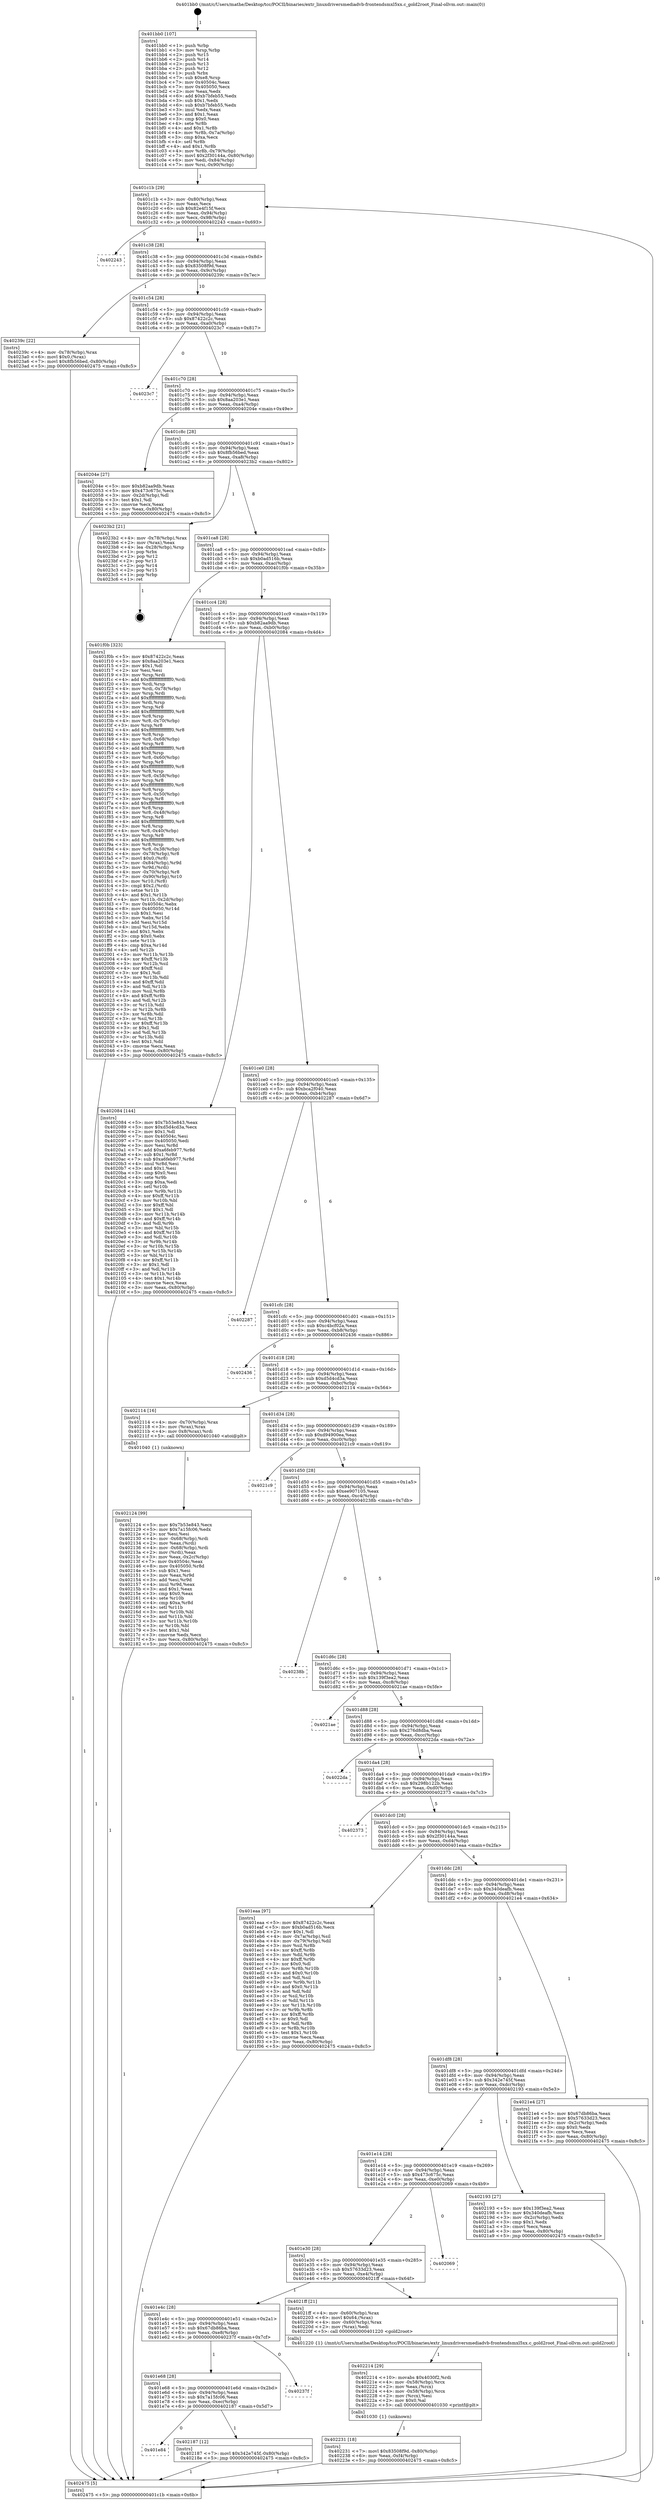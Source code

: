 digraph "0x401bb0" {
  label = "0x401bb0 (/mnt/c/Users/mathe/Desktop/tcc/POCII/binaries/extr_linuxdriversmediadvb-frontendsmxl5xx.c_gold2root_Final-ollvm.out::main(0))"
  labelloc = "t"
  node[shape=record]

  Entry [label="",width=0.3,height=0.3,shape=circle,fillcolor=black,style=filled]
  "0x401c1b" [label="{
     0x401c1b [29]\l
     | [instrs]\l
     &nbsp;&nbsp;0x401c1b \<+3\>: mov -0x80(%rbp),%eax\l
     &nbsp;&nbsp;0x401c1e \<+2\>: mov %eax,%ecx\l
     &nbsp;&nbsp;0x401c20 \<+6\>: sub $0x82e4f15f,%ecx\l
     &nbsp;&nbsp;0x401c26 \<+6\>: mov %eax,-0x94(%rbp)\l
     &nbsp;&nbsp;0x401c2c \<+6\>: mov %ecx,-0x98(%rbp)\l
     &nbsp;&nbsp;0x401c32 \<+6\>: je 0000000000402243 \<main+0x693\>\l
  }"]
  "0x402243" [label="{
     0x402243\l
  }", style=dashed]
  "0x401c38" [label="{
     0x401c38 [28]\l
     | [instrs]\l
     &nbsp;&nbsp;0x401c38 \<+5\>: jmp 0000000000401c3d \<main+0x8d\>\l
     &nbsp;&nbsp;0x401c3d \<+6\>: mov -0x94(%rbp),%eax\l
     &nbsp;&nbsp;0x401c43 \<+5\>: sub $0x83508f9d,%eax\l
     &nbsp;&nbsp;0x401c48 \<+6\>: mov %eax,-0x9c(%rbp)\l
     &nbsp;&nbsp;0x401c4e \<+6\>: je 000000000040239c \<main+0x7ec\>\l
  }"]
  Exit [label="",width=0.3,height=0.3,shape=circle,fillcolor=black,style=filled,peripheries=2]
  "0x40239c" [label="{
     0x40239c [22]\l
     | [instrs]\l
     &nbsp;&nbsp;0x40239c \<+4\>: mov -0x78(%rbp),%rax\l
     &nbsp;&nbsp;0x4023a0 \<+6\>: movl $0x0,(%rax)\l
     &nbsp;&nbsp;0x4023a6 \<+7\>: movl $0x8fb56bed,-0x80(%rbp)\l
     &nbsp;&nbsp;0x4023ad \<+5\>: jmp 0000000000402475 \<main+0x8c5\>\l
  }"]
  "0x401c54" [label="{
     0x401c54 [28]\l
     | [instrs]\l
     &nbsp;&nbsp;0x401c54 \<+5\>: jmp 0000000000401c59 \<main+0xa9\>\l
     &nbsp;&nbsp;0x401c59 \<+6\>: mov -0x94(%rbp),%eax\l
     &nbsp;&nbsp;0x401c5f \<+5\>: sub $0x87422c2c,%eax\l
     &nbsp;&nbsp;0x401c64 \<+6\>: mov %eax,-0xa0(%rbp)\l
     &nbsp;&nbsp;0x401c6a \<+6\>: je 00000000004023c7 \<main+0x817\>\l
  }"]
  "0x402231" [label="{
     0x402231 [18]\l
     | [instrs]\l
     &nbsp;&nbsp;0x402231 \<+7\>: movl $0x83508f9d,-0x80(%rbp)\l
     &nbsp;&nbsp;0x402238 \<+6\>: mov %eax,-0xf4(%rbp)\l
     &nbsp;&nbsp;0x40223e \<+5\>: jmp 0000000000402475 \<main+0x8c5\>\l
  }"]
  "0x4023c7" [label="{
     0x4023c7\l
  }", style=dashed]
  "0x401c70" [label="{
     0x401c70 [28]\l
     | [instrs]\l
     &nbsp;&nbsp;0x401c70 \<+5\>: jmp 0000000000401c75 \<main+0xc5\>\l
     &nbsp;&nbsp;0x401c75 \<+6\>: mov -0x94(%rbp),%eax\l
     &nbsp;&nbsp;0x401c7b \<+5\>: sub $0x8aa203e1,%eax\l
     &nbsp;&nbsp;0x401c80 \<+6\>: mov %eax,-0xa4(%rbp)\l
     &nbsp;&nbsp;0x401c86 \<+6\>: je 000000000040204e \<main+0x49e\>\l
  }"]
  "0x402214" [label="{
     0x402214 [29]\l
     | [instrs]\l
     &nbsp;&nbsp;0x402214 \<+10\>: movabs $0x4030f2,%rdi\l
     &nbsp;&nbsp;0x40221e \<+4\>: mov -0x58(%rbp),%rcx\l
     &nbsp;&nbsp;0x402222 \<+2\>: mov %eax,(%rcx)\l
     &nbsp;&nbsp;0x402224 \<+4\>: mov -0x58(%rbp),%rcx\l
     &nbsp;&nbsp;0x402228 \<+2\>: mov (%rcx),%esi\l
     &nbsp;&nbsp;0x40222a \<+2\>: mov $0x0,%al\l
     &nbsp;&nbsp;0x40222c \<+5\>: call 0000000000401030 \<printf@plt\>\l
     | [calls]\l
     &nbsp;&nbsp;0x401030 \{1\} (unknown)\l
  }"]
  "0x40204e" [label="{
     0x40204e [27]\l
     | [instrs]\l
     &nbsp;&nbsp;0x40204e \<+5\>: mov $0xb82aa9db,%eax\l
     &nbsp;&nbsp;0x402053 \<+5\>: mov $0x473c675c,%ecx\l
     &nbsp;&nbsp;0x402058 \<+3\>: mov -0x2d(%rbp),%dl\l
     &nbsp;&nbsp;0x40205b \<+3\>: test $0x1,%dl\l
     &nbsp;&nbsp;0x40205e \<+3\>: cmovne %ecx,%eax\l
     &nbsp;&nbsp;0x402061 \<+3\>: mov %eax,-0x80(%rbp)\l
     &nbsp;&nbsp;0x402064 \<+5\>: jmp 0000000000402475 \<main+0x8c5\>\l
  }"]
  "0x401c8c" [label="{
     0x401c8c [28]\l
     | [instrs]\l
     &nbsp;&nbsp;0x401c8c \<+5\>: jmp 0000000000401c91 \<main+0xe1\>\l
     &nbsp;&nbsp;0x401c91 \<+6\>: mov -0x94(%rbp),%eax\l
     &nbsp;&nbsp;0x401c97 \<+5\>: sub $0x8fb56bed,%eax\l
     &nbsp;&nbsp;0x401c9c \<+6\>: mov %eax,-0xa8(%rbp)\l
     &nbsp;&nbsp;0x401ca2 \<+6\>: je 00000000004023b2 \<main+0x802\>\l
  }"]
  "0x401e84" [label="{
     0x401e84\l
  }", style=dashed]
  "0x4023b2" [label="{
     0x4023b2 [21]\l
     | [instrs]\l
     &nbsp;&nbsp;0x4023b2 \<+4\>: mov -0x78(%rbp),%rax\l
     &nbsp;&nbsp;0x4023b6 \<+2\>: mov (%rax),%eax\l
     &nbsp;&nbsp;0x4023b8 \<+4\>: lea -0x28(%rbp),%rsp\l
     &nbsp;&nbsp;0x4023bc \<+1\>: pop %rbx\l
     &nbsp;&nbsp;0x4023bd \<+2\>: pop %r12\l
     &nbsp;&nbsp;0x4023bf \<+2\>: pop %r13\l
     &nbsp;&nbsp;0x4023c1 \<+2\>: pop %r14\l
     &nbsp;&nbsp;0x4023c3 \<+2\>: pop %r15\l
     &nbsp;&nbsp;0x4023c5 \<+1\>: pop %rbp\l
     &nbsp;&nbsp;0x4023c6 \<+1\>: ret\l
  }"]
  "0x401ca8" [label="{
     0x401ca8 [28]\l
     | [instrs]\l
     &nbsp;&nbsp;0x401ca8 \<+5\>: jmp 0000000000401cad \<main+0xfd\>\l
     &nbsp;&nbsp;0x401cad \<+6\>: mov -0x94(%rbp),%eax\l
     &nbsp;&nbsp;0x401cb3 \<+5\>: sub $0xb0ad516b,%eax\l
     &nbsp;&nbsp;0x401cb8 \<+6\>: mov %eax,-0xac(%rbp)\l
     &nbsp;&nbsp;0x401cbe \<+6\>: je 0000000000401f0b \<main+0x35b\>\l
  }"]
  "0x402187" [label="{
     0x402187 [12]\l
     | [instrs]\l
     &nbsp;&nbsp;0x402187 \<+7\>: movl $0x342e745f,-0x80(%rbp)\l
     &nbsp;&nbsp;0x40218e \<+5\>: jmp 0000000000402475 \<main+0x8c5\>\l
  }"]
  "0x401f0b" [label="{
     0x401f0b [323]\l
     | [instrs]\l
     &nbsp;&nbsp;0x401f0b \<+5\>: mov $0x87422c2c,%eax\l
     &nbsp;&nbsp;0x401f10 \<+5\>: mov $0x8aa203e1,%ecx\l
     &nbsp;&nbsp;0x401f15 \<+2\>: mov $0x1,%dl\l
     &nbsp;&nbsp;0x401f17 \<+2\>: xor %esi,%esi\l
     &nbsp;&nbsp;0x401f19 \<+3\>: mov %rsp,%rdi\l
     &nbsp;&nbsp;0x401f1c \<+4\>: add $0xfffffffffffffff0,%rdi\l
     &nbsp;&nbsp;0x401f20 \<+3\>: mov %rdi,%rsp\l
     &nbsp;&nbsp;0x401f23 \<+4\>: mov %rdi,-0x78(%rbp)\l
     &nbsp;&nbsp;0x401f27 \<+3\>: mov %rsp,%rdi\l
     &nbsp;&nbsp;0x401f2a \<+4\>: add $0xfffffffffffffff0,%rdi\l
     &nbsp;&nbsp;0x401f2e \<+3\>: mov %rdi,%rsp\l
     &nbsp;&nbsp;0x401f31 \<+3\>: mov %rsp,%r8\l
     &nbsp;&nbsp;0x401f34 \<+4\>: add $0xfffffffffffffff0,%r8\l
     &nbsp;&nbsp;0x401f38 \<+3\>: mov %r8,%rsp\l
     &nbsp;&nbsp;0x401f3b \<+4\>: mov %r8,-0x70(%rbp)\l
     &nbsp;&nbsp;0x401f3f \<+3\>: mov %rsp,%r8\l
     &nbsp;&nbsp;0x401f42 \<+4\>: add $0xfffffffffffffff0,%r8\l
     &nbsp;&nbsp;0x401f46 \<+3\>: mov %r8,%rsp\l
     &nbsp;&nbsp;0x401f49 \<+4\>: mov %r8,-0x68(%rbp)\l
     &nbsp;&nbsp;0x401f4d \<+3\>: mov %rsp,%r8\l
     &nbsp;&nbsp;0x401f50 \<+4\>: add $0xfffffffffffffff0,%r8\l
     &nbsp;&nbsp;0x401f54 \<+3\>: mov %r8,%rsp\l
     &nbsp;&nbsp;0x401f57 \<+4\>: mov %r8,-0x60(%rbp)\l
     &nbsp;&nbsp;0x401f5b \<+3\>: mov %rsp,%r8\l
     &nbsp;&nbsp;0x401f5e \<+4\>: add $0xfffffffffffffff0,%r8\l
     &nbsp;&nbsp;0x401f62 \<+3\>: mov %r8,%rsp\l
     &nbsp;&nbsp;0x401f65 \<+4\>: mov %r8,-0x58(%rbp)\l
     &nbsp;&nbsp;0x401f69 \<+3\>: mov %rsp,%r8\l
     &nbsp;&nbsp;0x401f6c \<+4\>: add $0xfffffffffffffff0,%r8\l
     &nbsp;&nbsp;0x401f70 \<+3\>: mov %r8,%rsp\l
     &nbsp;&nbsp;0x401f73 \<+4\>: mov %r8,-0x50(%rbp)\l
     &nbsp;&nbsp;0x401f77 \<+3\>: mov %rsp,%r8\l
     &nbsp;&nbsp;0x401f7a \<+4\>: add $0xfffffffffffffff0,%r8\l
     &nbsp;&nbsp;0x401f7e \<+3\>: mov %r8,%rsp\l
     &nbsp;&nbsp;0x401f81 \<+4\>: mov %r8,-0x48(%rbp)\l
     &nbsp;&nbsp;0x401f85 \<+3\>: mov %rsp,%r8\l
     &nbsp;&nbsp;0x401f88 \<+4\>: add $0xfffffffffffffff0,%r8\l
     &nbsp;&nbsp;0x401f8c \<+3\>: mov %r8,%rsp\l
     &nbsp;&nbsp;0x401f8f \<+4\>: mov %r8,-0x40(%rbp)\l
     &nbsp;&nbsp;0x401f93 \<+3\>: mov %rsp,%r8\l
     &nbsp;&nbsp;0x401f96 \<+4\>: add $0xfffffffffffffff0,%r8\l
     &nbsp;&nbsp;0x401f9a \<+3\>: mov %r8,%rsp\l
     &nbsp;&nbsp;0x401f9d \<+4\>: mov %r8,-0x38(%rbp)\l
     &nbsp;&nbsp;0x401fa1 \<+4\>: mov -0x78(%rbp),%r8\l
     &nbsp;&nbsp;0x401fa5 \<+7\>: movl $0x0,(%r8)\l
     &nbsp;&nbsp;0x401fac \<+7\>: mov -0x84(%rbp),%r9d\l
     &nbsp;&nbsp;0x401fb3 \<+3\>: mov %r9d,(%rdi)\l
     &nbsp;&nbsp;0x401fb6 \<+4\>: mov -0x70(%rbp),%r8\l
     &nbsp;&nbsp;0x401fba \<+7\>: mov -0x90(%rbp),%r10\l
     &nbsp;&nbsp;0x401fc1 \<+3\>: mov %r10,(%r8)\l
     &nbsp;&nbsp;0x401fc4 \<+3\>: cmpl $0x2,(%rdi)\l
     &nbsp;&nbsp;0x401fc7 \<+4\>: setne %r11b\l
     &nbsp;&nbsp;0x401fcb \<+4\>: and $0x1,%r11b\l
     &nbsp;&nbsp;0x401fcf \<+4\>: mov %r11b,-0x2d(%rbp)\l
     &nbsp;&nbsp;0x401fd3 \<+7\>: mov 0x40504c,%ebx\l
     &nbsp;&nbsp;0x401fda \<+8\>: mov 0x405050,%r14d\l
     &nbsp;&nbsp;0x401fe2 \<+3\>: sub $0x1,%esi\l
     &nbsp;&nbsp;0x401fe5 \<+3\>: mov %ebx,%r15d\l
     &nbsp;&nbsp;0x401fe8 \<+3\>: add %esi,%r15d\l
     &nbsp;&nbsp;0x401feb \<+4\>: imul %r15d,%ebx\l
     &nbsp;&nbsp;0x401fef \<+3\>: and $0x1,%ebx\l
     &nbsp;&nbsp;0x401ff2 \<+3\>: cmp $0x0,%ebx\l
     &nbsp;&nbsp;0x401ff5 \<+4\>: sete %r11b\l
     &nbsp;&nbsp;0x401ff9 \<+4\>: cmp $0xa,%r14d\l
     &nbsp;&nbsp;0x401ffd \<+4\>: setl %r12b\l
     &nbsp;&nbsp;0x402001 \<+3\>: mov %r11b,%r13b\l
     &nbsp;&nbsp;0x402004 \<+4\>: xor $0xff,%r13b\l
     &nbsp;&nbsp;0x402008 \<+3\>: mov %r12b,%sil\l
     &nbsp;&nbsp;0x40200b \<+4\>: xor $0xff,%sil\l
     &nbsp;&nbsp;0x40200f \<+3\>: xor $0x1,%dl\l
     &nbsp;&nbsp;0x402012 \<+3\>: mov %r13b,%dil\l
     &nbsp;&nbsp;0x402015 \<+4\>: and $0xff,%dil\l
     &nbsp;&nbsp;0x402019 \<+3\>: and %dl,%r11b\l
     &nbsp;&nbsp;0x40201c \<+3\>: mov %sil,%r8b\l
     &nbsp;&nbsp;0x40201f \<+4\>: and $0xff,%r8b\l
     &nbsp;&nbsp;0x402023 \<+3\>: and %dl,%r12b\l
     &nbsp;&nbsp;0x402026 \<+3\>: or %r11b,%dil\l
     &nbsp;&nbsp;0x402029 \<+3\>: or %r12b,%r8b\l
     &nbsp;&nbsp;0x40202c \<+3\>: xor %r8b,%dil\l
     &nbsp;&nbsp;0x40202f \<+3\>: or %sil,%r13b\l
     &nbsp;&nbsp;0x402032 \<+4\>: xor $0xff,%r13b\l
     &nbsp;&nbsp;0x402036 \<+3\>: or $0x1,%dl\l
     &nbsp;&nbsp;0x402039 \<+3\>: and %dl,%r13b\l
     &nbsp;&nbsp;0x40203c \<+3\>: or %r13b,%dil\l
     &nbsp;&nbsp;0x40203f \<+4\>: test $0x1,%dil\l
     &nbsp;&nbsp;0x402043 \<+3\>: cmovne %ecx,%eax\l
     &nbsp;&nbsp;0x402046 \<+3\>: mov %eax,-0x80(%rbp)\l
     &nbsp;&nbsp;0x402049 \<+5\>: jmp 0000000000402475 \<main+0x8c5\>\l
  }"]
  "0x401cc4" [label="{
     0x401cc4 [28]\l
     | [instrs]\l
     &nbsp;&nbsp;0x401cc4 \<+5\>: jmp 0000000000401cc9 \<main+0x119\>\l
     &nbsp;&nbsp;0x401cc9 \<+6\>: mov -0x94(%rbp),%eax\l
     &nbsp;&nbsp;0x401ccf \<+5\>: sub $0xb82aa9db,%eax\l
     &nbsp;&nbsp;0x401cd4 \<+6\>: mov %eax,-0xb0(%rbp)\l
     &nbsp;&nbsp;0x401cda \<+6\>: je 0000000000402084 \<main+0x4d4\>\l
  }"]
  "0x401e68" [label="{
     0x401e68 [28]\l
     | [instrs]\l
     &nbsp;&nbsp;0x401e68 \<+5\>: jmp 0000000000401e6d \<main+0x2bd\>\l
     &nbsp;&nbsp;0x401e6d \<+6\>: mov -0x94(%rbp),%eax\l
     &nbsp;&nbsp;0x401e73 \<+5\>: sub $0x7a15fc06,%eax\l
     &nbsp;&nbsp;0x401e78 \<+6\>: mov %eax,-0xec(%rbp)\l
     &nbsp;&nbsp;0x401e7e \<+6\>: je 0000000000402187 \<main+0x5d7\>\l
  }"]
  "0x402084" [label="{
     0x402084 [144]\l
     | [instrs]\l
     &nbsp;&nbsp;0x402084 \<+5\>: mov $0x7b53e843,%eax\l
     &nbsp;&nbsp;0x402089 \<+5\>: mov $0xd5d4cd3a,%ecx\l
     &nbsp;&nbsp;0x40208e \<+2\>: mov $0x1,%dl\l
     &nbsp;&nbsp;0x402090 \<+7\>: mov 0x40504c,%esi\l
     &nbsp;&nbsp;0x402097 \<+7\>: mov 0x405050,%edi\l
     &nbsp;&nbsp;0x40209e \<+3\>: mov %esi,%r8d\l
     &nbsp;&nbsp;0x4020a1 \<+7\>: add $0xa6feb977,%r8d\l
     &nbsp;&nbsp;0x4020a8 \<+4\>: sub $0x1,%r8d\l
     &nbsp;&nbsp;0x4020ac \<+7\>: sub $0xa6feb977,%r8d\l
     &nbsp;&nbsp;0x4020b3 \<+4\>: imul %r8d,%esi\l
     &nbsp;&nbsp;0x4020b7 \<+3\>: and $0x1,%esi\l
     &nbsp;&nbsp;0x4020ba \<+3\>: cmp $0x0,%esi\l
     &nbsp;&nbsp;0x4020bd \<+4\>: sete %r9b\l
     &nbsp;&nbsp;0x4020c1 \<+3\>: cmp $0xa,%edi\l
     &nbsp;&nbsp;0x4020c4 \<+4\>: setl %r10b\l
     &nbsp;&nbsp;0x4020c8 \<+3\>: mov %r9b,%r11b\l
     &nbsp;&nbsp;0x4020cb \<+4\>: xor $0xff,%r11b\l
     &nbsp;&nbsp;0x4020cf \<+3\>: mov %r10b,%bl\l
     &nbsp;&nbsp;0x4020d2 \<+3\>: xor $0xff,%bl\l
     &nbsp;&nbsp;0x4020d5 \<+3\>: xor $0x1,%dl\l
     &nbsp;&nbsp;0x4020d8 \<+3\>: mov %r11b,%r14b\l
     &nbsp;&nbsp;0x4020db \<+4\>: and $0xff,%r14b\l
     &nbsp;&nbsp;0x4020df \<+3\>: and %dl,%r9b\l
     &nbsp;&nbsp;0x4020e2 \<+3\>: mov %bl,%r15b\l
     &nbsp;&nbsp;0x4020e5 \<+4\>: and $0xff,%r15b\l
     &nbsp;&nbsp;0x4020e9 \<+3\>: and %dl,%r10b\l
     &nbsp;&nbsp;0x4020ec \<+3\>: or %r9b,%r14b\l
     &nbsp;&nbsp;0x4020ef \<+3\>: or %r10b,%r15b\l
     &nbsp;&nbsp;0x4020f2 \<+3\>: xor %r15b,%r14b\l
     &nbsp;&nbsp;0x4020f5 \<+3\>: or %bl,%r11b\l
     &nbsp;&nbsp;0x4020f8 \<+4\>: xor $0xff,%r11b\l
     &nbsp;&nbsp;0x4020fc \<+3\>: or $0x1,%dl\l
     &nbsp;&nbsp;0x4020ff \<+3\>: and %dl,%r11b\l
     &nbsp;&nbsp;0x402102 \<+3\>: or %r11b,%r14b\l
     &nbsp;&nbsp;0x402105 \<+4\>: test $0x1,%r14b\l
     &nbsp;&nbsp;0x402109 \<+3\>: cmovne %ecx,%eax\l
     &nbsp;&nbsp;0x40210c \<+3\>: mov %eax,-0x80(%rbp)\l
     &nbsp;&nbsp;0x40210f \<+5\>: jmp 0000000000402475 \<main+0x8c5\>\l
  }"]
  "0x401ce0" [label="{
     0x401ce0 [28]\l
     | [instrs]\l
     &nbsp;&nbsp;0x401ce0 \<+5\>: jmp 0000000000401ce5 \<main+0x135\>\l
     &nbsp;&nbsp;0x401ce5 \<+6\>: mov -0x94(%rbp),%eax\l
     &nbsp;&nbsp;0x401ceb \<+5\>: sub $0xbca2f040,%eax\l
     &nbsp;&nbsp;0x401cf0 \<+6\>: mov %eax,-0xb4(%rbp)\l
     &nbsp;&nbsp;0x401cf6 \<+6\>: je 0000000000402287 \<main+0x6d7\>\l
  }"]
  "0x40237f" [label="{
     0x40237f\l
  }", style=dashed]
  "0x402287" [label="{
     0x402287\l
  }", style=dashed]
  "0x401cfc" [label="{
     0x401cfc [28]\l
     | [instrs]\l
     &nbsp;&nbsp;0x401cfc \<+5\>: jmp 0000000000401d01 \<main+0x151\>\l
     &nbsp;&nbsp;0x401d01 \<+6\>: mov -0x94(%rbp),%eax\l
     &nbsp;&nbsp;0x401d07 \<+5\>: sub $0xc4bcf02a,%eax\l
     &nbsp;&nbsp;0x401d0c \<+6\>: mov %eax,-0xb8(%rbp)\l
     &nbsp;&nbsp;0x401d12 \<+6\>: je 0000000000402436 \<main+0x886\>\l
  }"]
  "0x401e4c" [label="{
     0x401e4c [28]\l
     | [instrs]\l
     &nbsp;&nbsp;0x401e4c \<+5\>: jmp 0000000000401e51 \<main+0x2a1\>\l
     &nbsp;&nbsp;0x401e51 \<+6\>: mov -0x94(%rbp),%eax\l
     &nbsp;&nbsp;0x401e57 \<+5\>: sub $0x67db86ba,%eax\l
     &nbsp;&nbsp;0x401e5c \<+6\>: mov %eax,-0xe8(%rbp)\l
     &nbsp;&nbsp;0x401e62 \<+6\>: je 000000000040237f \<main+0x7cf\>\l
  }"]
  "0x402436" [label="{
     0x402436\l
  }", style=dashed]
  "0x401d18" [label="{
     0x401d18 [28]\l
     | [instrs]\l
     &nbsp;&nbsp;0x401d18 \<+5\>: jmp 0000000000401d1d \<main+0x16d\>\l
     &nbsp;&nbsp;0x401d1d \<+6\>: mov -0x94(%rbp),%eax\l
     &nbsp;&nbsp;0x401d23 \<+5\>: sub $0xd5d4cd3a,%eax\l
     &nbsp;&nbsp;0x401d28 \<+6\>: mov %eax,-0xbc(%rbp)\l
     &nbsp;&nbsp;0x401d2e \<+6\>: je 0000000000402114 \<main+0x564\>\l
  }"]
  "0x4021ff" [label="{
     0x4021ff [21]\l
     | [instrs]\l
     &nbsp;&nbsp;0x4021ff \<+4\>: mov -0x60(%rbp),%rax\l
     &nbsp;&nbsp;0x402203 \<+6\>: movl $0x64,(%rax)\l
     &nbsp;&nbsp;0x402209 \<+4\>: mov -0x60(%rbp),%rax\l
     &nbsp;&nbsp;0x40220d \<+2\>: mov (%rax),%edi\l
     &nbsp;&nbsp;0x40220f \<+5\>: call 0000000000401220 \<gold2root\>\l
     | [calls]\l
     &nbsp;&nbsp;0x401220 \{1\} (/mnt/c/Users/mathe/Desktop/tcc/POCII/binaries/extr_linuxdriversmediadvb-frontendsmxl5xx.c_gold2root_Final-ollvm.out::gold2root)\l
  }"]
  "0x402114" [label="{
     0x402114 [16]\l
     | [instrs]\l
     &nbsp;&nbsp;0x402114 \<+4\>: mov -0x70(%rbp),%rax\l
     &nbsp;&nbsp;0x402118 \<+3\>: mov (%rax),%rax\l
     &nbsp;&nbsp;0x40211b \<+4\>: mov 0x8(%rax),%rdi\l
     &nbsp;&nbsp;0x40211f \<+5\>: call 0000000000401040 \<atoi@plt\>\l
     | [calls]\l
     &nbsp;&nbsp;0x401040 \{1\} (unknown)\l
  }"]
  "0x401d34" [label="{
     0x401d34 [28]\l
     | [instrs]\l
     &nbsp;&nbsp;0x401d34 \<+5\>: jmp 0000000000401d39 \<main+0x189\>\l
     &nbsp;&nbsp;0x401d39 \<+6\>: mov -0x94(%rbp),%eax\l
     &nbsp;&nbsp;0x401d3f \<+5\>: sub $0xd94900ea,%eax\l
     &nbsp;&nbsp;0x401d44 \<+6\>: mov %eax,-0xc0(%rbp)\l
     &nbsp;&nbsp;0x401d4a \<+6\>: je 00000000004021c9 \<main+0x619\>\l
  }"]
  "0x401e30" [label="{
     0x401e30 [28]\l
     | [instrs]\l
     &nbsp;&nbsp;0x401e30 \<+5\>: jmp 0000000000401e35 \<main+0x285\>\l
     &nbsp;&nbsp;0x401e35 \<+6\>: mov -0x94(%rbp),%eax\l
     &nbsp;&nbsp;0x401e3b \<+5\>: sub $0x57633d23,%eax\l
     &nbsp;&nbsp;0x401e40 \<+6\>: mov %eax,-0xe4(%rbp)\l
     &nbsp;&nbsp;0x401e46 \<+6\>: je 00000000004021ff \<main+0x64f\>\l
  }"]
  "0x4021c9" [label="{
     0x4021c9\l
  }", style=dashed]
  "0x401d50" [label="{
     0x401d50 [28]\l
     | [instrs]\l
     &nbsp;&nbsp;0x401d50 \<+5\>: jmp 0000000000401d55 \<main+0x1a5\>\l
     &nbsp;&nbsp;0x401d55 \<+6\>: mov -0x94(%rbp),%eax\l
     &nbsp;&nbsp;0x401d5b \<+5\>: sub $0xee907105,%eax\l
     &nbsp;&nbsp;0x401d60 \<+6\>: mov %eax,-0xc4(%rbp)\l
     &nbsp;&nbsp;0x401d66 \<+6\>: je 000000000040238b \<main+0x7db\>\l
  }"]
  "0x402069" [label="{
     0x402069\l
  }", style=dashed]
  "0x40238b" [label="{
     0x40238b\l
  }", style=dashed]
  "0x401d6c" [label="{
     0x401d6c [28]\l
     | [instrs]\l
     &nbsp;&nbsp;0x401d6c \<+5\>: jmp 0000000000401d71 \<main+0x1c1\>\l
     &nbsp;&nbsp;0x401d71 \<+6\>: mov -0x94(%rbp),%eax\l
     &nbsp;&nbsp;0x401d77 \<+5\>: sub $0x139f3ea2,%eax\l
     &nbsp;&nbsp;0x401d7c \<+6\>: mov %eax,-0xc8(%rbp)\l
     &nbsp;&nbsp;0x401d82 \<+6\>: je 00000000004021ae \<main+0x5fe\>\l
  }"]
  "0x401e14" [label="{
     0x401e14 [28]\l
     | [instrs]\l
     &nbsp;&nbsp;0x401e14 \<+5\>: jmp 0000000000401e19 \<main+0x269\>\l
     &nbsp;&nbsp;0x401e19 \<+6\>: mov -0x94(%rbp),%eax\l
     &nbsp;&nbsp;0x401e1f \<+5\>: sub $0x473c675c,%eax\l
     &nbsp;&nbsp;0x401e24 \<+6\>: mov %eax,-0xe0(%rbp)\l
     &nbsp;&nbsp;0x401e2a \<+6\>: je 0000000000402069 \<main+0x4b9\>\l
  }"]
  "0x4021ae" [label="{
     0x4021ae\l
  }", style=dashed]
  "0x401d88" [label="{
     0x401d88 [28]\l
     | [instrs]\l
     &nbsp;&nbsp;0x401d88 \<+5\>: jmp 0000000000401d8d \<main+0x1dd\>\l
     &nbsp;&nbsp;0x401d8d \<+6\>: mov -0x94(%rbp),%eax\l
     &nbsp;&nbsp;0x401d93 \<+5\>: sub $0x276d8dba,%eax\l
     &nbsp;&nbsp;0x401d98 \<+6\>: mov %eax,-0xcc(%rbp)\l
     &nbsp;&nbsp;0x401d9e \<+6\>: je 00000000004022da \<main+0x72a\>\l
  }"]
  "0x402193" [label="{
     0x402193 [27]\l
     | [instrs]\l
     &nbsp;&nbsp;0x402193 \<+5\>: mov $0x139f3ea2,%eax\l
     &nbsp;&nbsp;0x402198 \<+5\>: mov $0x340deafb,%ecx\l
     &nbsp;&nbsp;0x40219d \<+3\>: mov -0x2c(%rbp),%edx\l
     &nbsp;&nbsp;0x4021a0 \<+3\>: cmp $0x1,%edx\l
     &nbsp;&nbsp;0x4021a3 \<+3\>: cmovl %ecx,%eax\l
     &nbsp;&nbsp;0x4021a6 \<+3\>: mov %eax,-0x80(%rbp)\l
     &nbsp;&nbsp;0x4021a9 \<+5\>: jmp 0000000000402475 \<main+0x8c5\>\l
  }"]
  "0x4022da" [label="{
     0x4022da\l
  }", style=dashed]
  "0x401da4" [label="{
     0x401da4 [28]\l
     | [instrs]\l
     &nbsp;&nbsp;0x401da4 \<+5\>: jmp 0000000000401da9 \<main+0x1f9\>\l
     &nbsp;&nbsp;0x401da9 \<+6\>: mov -0x94(%rbp),%eax\l
     &nbsp;&nbsp;0x401daf \<+5\>: sub $0x298b122b,%eax\l
     &nbsp;&nbsp;0x401db4 \<+6\>: mov %eax,-0xd0(%rbp)\l
     &nbsp;&nbsp;0x401dba \<+6\>: je 0000000000402373 \<main+0x7c3\>\l
  }"]
  "0x401df8" [label="{
     0x401df8 [28]\l
     | [instrs]\l
     &nbsp;&nbsp;0x401df8 \<+5\>: jmp 0000000000401dfd \<main+0x24d\>\l
     &nbsp;&nbsp;0x401dfd \<+6\>: mov -0x94(%rbp),%eax\l
     &nbsp;&nbsp;0x401e03 \<+5\>: sub $0x342e745f,%eax\l
     &nbsp;&nbsp;0x401e08 \<+6\>: mov %eax,-0xdc(%rbp)\l
     &nbsp;&nbsp;0x401e0e \<+6\>: je 0000000000402193 \<main+0x5e3\>\l
  }"]
  "0x402373" [label="{
     0x402373\l
  }", style=dashed]
  "0x401dc0" [label="{
     0x401dc0 [28]\l
     | [instrs]\l
     &nbsp;&nbsp;0x401dc0 \<+5\>: jmp 0000000000401dc5 \<main+0x215\>\l
     &nbsp;&nbsp;0x401dc5 \<+6\>: mov -0x94(%rbp),%eax\l
     &nbsp;&nbsp;0x401dcb \<+5\>: sub $0x2f30144a,%eax\l
     &nbsp;&nbsp;0x401dd0 \<+6\>: mov %eax,-0xd4(%rbp)\l
     &nbsp;&nbsp;0x401dd6 \<+6\>: je 0000000000401eaa \<main+0x2fa\>\l
  }"]
  "0x4021e4" [label="{
     0x4021e4 [27]\l
     | [instrs]\l
     &nbsp;&nbsp;0x4021e4 \<+5\>: mov $0x67db86ba,%eax\l
     &nbsp;&nbsp;0x4021e9 \<+5\>: mov $0x57633d23,%ecx\l
     &nbsp;&nbsp;0x4021ee \<+3\>: mov -0x2c(%rbp),%edx\l
     &nbsp;&nbsp;0x4021f1 \<+3\>: cmp $0x0,%edx\l
     &nbsp;&nbsp;0x4021f4 \<+3\>: cmove %ecx,%eax\l
     &nbsp;&nbsp;0x4021f7 \<+3\>: mov %eax,-0x80(%rbp)\l
     &nbsp;&nbsp;0x4021fa \<+5\>: jmp 0000000000402475 \<main+0x8c5\>\l
  }"]
  "0x401eaa" [label="{
     0x401eaa [97]\l
     | [instrs]\l
     &nbsp;&nbsp;0x401eaa \<+5\>: mov $0x87422c2c,%eax\l
     &nbsp;&nbsp;0x401eaf \<+5\>: mov $0xb0ad516b,%ecx\l
     &nbsp;&nbsp;0x401eb4 \<+2\>: mov $0x1,%dl\l
     &nbsp;&nbsp;0x401eb6 \<+4\>: mov -0x7a(%rbp),%sil\l
     &nbsp;&nbsp;0x401eba \<+4\>: mov -0x79(%rbp),%dil\l
     &nbsp;&nbsp;0x401ebe \<+3\>: mov %sil,%r8b\l
     &nbsp;&nbsp;0x401ec1 \<+4\>: xor $0xff,%r8b\l
     &nbsp;&nbsp;0x401ec5 \<+3\>: mov %dil,%r9b\l
     &nbsp;&nbsp;0x401ec8 \<+4\>: xor $0xff,%r9b\l
     &nbsp;&nbsp;0x401ecc \<+3\>: xor $0x0,%dl\l
     &nbsp;&nbsp;0x401ecf \<+3\>: mov %r8b,%r10b\l
     &nbsp;&nbsp;0x401ed2 \<+4\>: and $0x0,%r10b\l
     &nbsp;&nbsp;0x401ed6 \<+3\>: and %dl,%sil\l
     &nbsp;&nbsp;0x401ed9 \<+3\>: mov %r9b,%r11b\l
     &nbsp;&nbsp;0x401edc \<+4\>: and $0x0,%r11b\l
     &nbsp;&nbsp;0x401ee0 \<+3\>: and %dl,%dil\l
     &nbsp;&nbsp;0x401ee3 \<+3\>: or %sil,%r10b\l
     &nbsp;&nbsp;0x401ee6 \<+3\>: or %dil,%r11b\l
     &nbsp;&nbsp;0x401ee9 \<+3\>: xor %r11b,%r10b\l
     &nbsp;&nbsp;0x401eec \<+3\>: or %r9b,%r8b\l
     &nbsp;&nbsp;0x401eef \<+4\>: xor $0xff,%r8b\l
     &nbsp;&nbsp;0x401ef3 \<+3\>: or $0x0,%dl\l
     &nbsp;&nbsp;0x401ef6 \<+3\>: and %dl,%r8b\l
     &nbsp;&nbsp;0x401ef9 \<+3\>: or %r8b,%r10b\l
     &nbsp;&nbsp;0x401efc \<+4\>: test $0x1,%r10b\l
     &nbsp;&nbsp;0x401f00 \<+3\>: cmovne %ecx,%eax\l
     &nbsp;&nbsp;0x401f03 \<+3\>: mov %eax,-0x80(%rbp)\l
     &nbsp;&nbsp;0x401f06 \<+5\>: jmp 0000000000402475 \<main+0x8c5\>\l
  }"]
  "0x401ddc" [label="{
     0x401ddc [28]\l
     | [instrs]\l
     &nbsp;&nbsp;0x401ddc \<+5\>: jmp 0000000000401de1 \<main+0x231\>\l
     &nbsp;&nbsp;0x401de1 \<+6\>: mov -0x94(%rbp),%eax\l
     &nbsp;&nbsp;0x401de7 \<+5\>: sub $0x340deafb,%eax\l
     &nbsp;&nbsp;0x401dec \<+6\>: mov %eax,-0xd8(%rbp)\l
     &nbsp;&nbsp;0x401df2 \<+6\>: je 00000000004021e4 \<main+0x634\>\l
  }"]
  "0x402475" [label="{
     0x402475 [5]\l
     | [instrs]\l
     &nbsp;&nbsp;0x402475 \<+5\>: jmp 0000000000401c1b \<main+0x6b\>\l
  }"]
  "0x401bb0" [label="{
     0x401bb0 [107]\l
     | [instrs]\l
     &nbsp;&nbsp;0x401bb0 \<+1\>: push %rbp\l
     &nbsp;&nbsp;0x401bb1 \<+3\>: mov %rsp,%rbp\l
     &nbsp;&nbsp;0x401bb4 \<+2\>: push %r15\l
     &nbsp;&nbsp;0x401bb6 \<+2\>: push %r14\l
     &nbsp;&nbsp;0x401bb8 \<+2\>: push %r13\l
     &nbsp;&nbsp;0x401bba \<+2\>: push %r12\l
     &nbsp;&nbsp;0x401bbc \<+1\>: push %rbx\l
     &nbsp;&nbsp;0x401bbd \<+7\>: sub $0xe8,%rsp\l
     &nbsp;&nbsp;0x401bc4 \<+7\>: mov 0x40504c,%eax\l
     &nbsp;&nbsp;0x401bcb \<+7\>: mov 0x405050,%ecx\l
     &nbsp;&nbsp;0x401bd2 \<+2\>: mov %eax,%edx\l
     &nbsp;&nbsp;0x401bd4 \<+6\>: add $0xb7bfeb55,%edx\l
     &nbsp;&nbsp;0x401bda \<+3\>: sub $0x1,%edx\l
     &nbsp;&nbsp;0x401bdd \<+6\>: sub $0xb7bfeb55,%edx\l
     &nbsp;&nbsp;0x401be3 \<+3\>: imul %edx,%eax\l
     &nbsp;&nbsp;0x401be6 \<+3\>: and $0x1,%eax\l
     &nbsp;&nbsp;0x401be9 \<+3\>: cmp $0x0,%eax\l
     &nbsp;&nbsp;0x401bec \<+4\>: sete %r8b\l
     &nbsp;&nbsp;0x401bf0 \<+4\>: and $0x1,%r8b\l
     &nbsp;&nbsp;0x401bf4 \<+4\>: mov %r8b,-0x7a(%rbp)\l
     &nbsp;&nbsp;0x401bf8 \<+3\>: cmp $0xa,%ecx\l
     &nbsp;&nbsp;0x401bfb \<+4\>: setl %r8b\l
     &nbsp;&nbsp;0x401bff \<+4\>: and $0x1,%r8b\l
     &nbsp;&nbsp;0x401c03 \<+4\>: mov %r8b,-0x79(%rbp)\l
     &nbsp;&nbsp;0x401c07 \<+7\>: movl $0x2f30144a,-0x80(%rbp)\l
     &nbsp;&nbsp;0x401c0e \<+6\>: mov %edi,-0x84(%rbp)\l
     &nbsp;&nbsp;0x401c14 \<+7\>: mov %rsi,-0x90(%rbp)\l
  }"]
  "0x402124" [label="{
     0x402124 [99]\l
     | [instrs]\l
     &nbsp;&nbsp;0x402124 \<+5\>: mov $0x7b53e843,%ecx\l
     &nbsp;&nbsp;0x402129 \<+5\>: mov $0x7a15fc06,%edx\l
     &nbsp;&nbsp;0x40212e \<+2\>: xor %esi,%esi\l
     &nbsp;&nbsp;0x402130 \<+4\>: mov -0x68(%rbp),%rdi\l
     &nbsp;&nbsp;0x402134 \<+2\>: mov %eax,(%rdi)\l
     &nbsp;&nbsp;0x402136 \<+4\>: mov -0x68(%rbp),%rdi\l
     &nbsp;&nbsp;0x40213a \<+2\>: mov (%rdi),%eax\l
     &nbsp;&nbsp;0x40213c \<+3\>: mov %eax,-0x2c(%rbp)\l
     &nbsp;&nbsp;0x40213f \<+7\>: mov 0x40504c,%eax\l
     &nbsp;&nbsp;0x402146 \<+8\>: mov 0x405050,%r8d\l
     &nbsp;&nbsp;0x40214e \<+3\>: sub $0x1,%esi\l
     &nbsp;&nbsp;0x402151 \<+3\>: mov %eax,%r9d\l
     &nbsp;&nbsp;0x402154 \<+3\>: add %esi,%r9d\l
     &nbsp;&nbsp;0x402157 \<+4\>: imul %r9d,%eax\l
     &nbsp;&nbsp;0x40215b \<+3\>: and $0x1,%eax\l
     &nbsp;&nbsp;0x40215e \<+3\>: cmp $0x0,%eax\l
     &nbsp;&nbsp;0x402161 \<+4\>: sete %r10b\l
     &nbsp;&nbsp;0x402165 \<+4\>: cmp $0xa,%r8d\l
     &nbsp;&nbsp;0x402169 \<+4\>: setl %r11b\l
     &nbsp;&nbsp;0x40216d \<+3\>: mov %r10b,%bl\l
     &nbsp;&nbsp;0x402170 \<+3\>: and %r11b,%bl\l
     &nbsp;&nbsp;0x402173 \<+3\>: xor %r11b,%r10b\l
     &nbsp;&nbsp;0x402176 \<+3\>: or %r10b,%bl\l
     &nbsp;&nbsp;0x402179 \<+3\>: test $0x1,%bl\l
     &nbsp;&nbsp;0x40217c \<+3\>: cmovne %edx,%ecx\l
     &nbsp;&nbsp;0x40217f \<+3\>: mov %ecx,-0x80(%rbp)\l
     &nbsp;&nbsp;0x402182 \<+5\>: jmp 0000000000402475 \<main+0x8c5\>\l
  }"]
  Entry -> "0x401bb0" [label=" 1"]
  "0x401c1b" -> "0x402243" [label=" 0"]
  "0x401c1b" -> "0x401c38" [label=" 11"]
  "0x4023b2" -> Exit [label=" 1"]
  "0x401c38" -> "0x40239c" [label=" 1"]
  "0x401c38" -> "0x401c54" [label=" 10"]
  "0x40239c" -> "0x402475" [label=" 1"]
  "0x401c54" -> "0x4023c7" [label=" 0"]
  "0x401c54" -> "0x401c70" [label=" 10"]
  "0x402231" -> "0x402475" [label=" 1"]
  "0x401c70" -> "0x40204e" [label=" 1"]
  "0x401c70" -> "0x401c8c" [label=" 9"]
  "0x402214" -> "0x402231" [label=" 1"]
  "0x401c8c" -> "0x4023b2" [label=" 1"]
  "0x401c8c" -> "0x401ca8" [label=" 8"]
  "0x4021ff" -> "0x402214" [label=" 1"]
  "0x401ca8" -> "0x401f0b" [label=" 1"]
  "0x401ca8" -> "0x401cc4" [label=" 7"]
  "0x4021e4" -> "0x402475" [label=" 1"]
  "0x401cc4" -> "0x402084" [label=" 1"]
  "0x401cc4" -> "0x401ce0" [label=" 6"]
  "0x402187" -> "0x402475" [label=" 1"]
  "0x401ce0" -> "0x402287" [label=" 0"]
  "0x401ce0" -> "0x401cfc" [label=" 6"]
  "0x401e68" -> "0x401e84" [label=" 0"]
  "0x401cfc" -> "0x402436" [label=" 0"]
  "0x401cfc" -> "0x401d18" [label=" 6"]
  "0x402193" -> "0x402475" [label=" 1"]
  "0x401d18" -> "0x402114" [label=" 1"]
  "0x401d18" -> "0x401d34" [label=" 5"]
  "0x401e4c" -> "0x401e68" [label=" 1"]
  "0x401d34" -> "0x4021c9" [label=" 0"]
  "0x401d34" -> "0x401d50" [label=" 5"]
  "0x401e68" -> "0x402187" [label=" 1"]
  "0x401d50" -> "0x40238b" [label=" 0"]
  "0x401d50" -> "0x401d6c" [label=" 5"]
  "0x401e30" -> "0x401e4c" [label=" 1"]
  "0x401d6c" -> "0x4021ae" [label=" 0"]
  "0x401d6c" -> "0x401d88" [label=" 5"]
  "0x401e4c" -> "0x40237f" [label=" 0"]
  "0x401d88" -> "0x4022da" [label=" 0"]
  "0x401d88" -> "0x401da4" [label=" 5"]
  "0x401e14" -> "0x401e30" [label=" 2"]
  "0x401da4" -> "0x402373" [label=" 0"]
  "0x401da4" -> "0x401dc0" [label=" 5"]
  "0x401e30" -> "0x4021ff" [label=" 1"]
  "0x401dc0" -> "0x401eaa" [label=" 1"]
  "0x401dc0" -> "0x401ddc" [label=" 4"]
  "0x401eaa" -> "0x402475" [label=" 1"]
  "0x401bb0" -> "0x401c1b" [label=" 1"]
  "0x402475" -> "0x401c1b" [label=" 10"]
  "0x401df8" -> "0x401e14" [label=" 2"]
  "0x401f0b" -> "0x402475" [label=" 1"]
  "0x40204e" -> "0x402475" [label=" 1"]
  "0x402084" -> "0x402475" [label=" 1"]
  "0x402114" -> "0x402124" [label=" 1"]
  "0x402124" -> "0x402475" [label=" 1"]
  "0x401df8" -> "0x402193" [label=" 1"]
  "0x401ddc" -> "0x4021e4" [label=" 1"]
  "0x401ddc" -> "0x401df8" [label=" 3"]
  "0x401e14" -> "0x402069" [label=" 0"]
}
